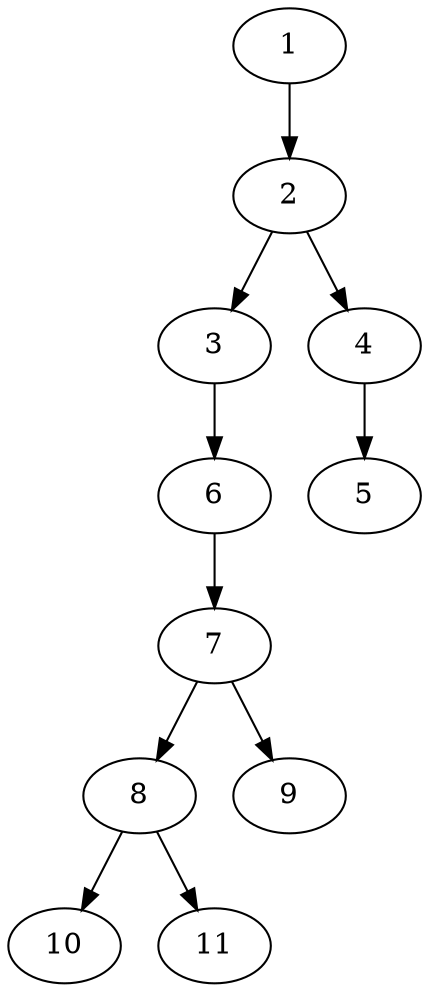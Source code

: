 // DAG (tier=1-easy, mode=compute, n=11, ccr=0.275, fat=0.365, density=0.314, regular=0.682, jump=0.046, mindata=262144, maxdata=2097152)
// DAG automatically generated by daggen at Sun Aug 24 16:33:32 2025
// /home/ermia/Project/Environments/daggen/bin/daggen --dot --ccr 0.275 --fat 0.365 --regular 0.682 --density 0.314 --jump 0.046 --mindata 262144 --maxdata 2097152 -n 11 
digraph G {
  1 [size="9209867833968689152", alpha="0.08", expect_size="4604933916984344576"]
  1 -> 2 [size ="35150020739072"]
  2 [size="296081178396945", alpha="0.01", expect_size="148040589198472"]
  2 -> 3 [size ="22042250313728"]
  2 -> 4 [size ="22042250313728"]
  3 [size="180470858730640", alpha="0.12", expect_size="90235429365320"]
  3 -> 6 [size ="12773803163648"]
  4 [size="8035380028332048384", alpha="0.02", expect_size="4017690014166024192"]
  4 -> 5 [size ="32094277337088"]
  5 [size="54592930418094152", alpha="0.01", expect_size="27296465209047076"]
  6 [size="2689051871242354688", alpha="0.16", expect_size="1344525935621177344"]
  6 -> 7 [size ="15469968883712"]
  7 [size="33412900144838952", alpha="0.08", expect_size="16706450072419476"]
  7 -> 8 [size ="26847916064768"]
  7 -> 9 [size ="26847916064768"]
  8 [size="25108278045024876", alpha="0.16", expect_size="12554139022512438"]
  8 -> 10 [size ="25019266629632"]
  8 -> 11 [size ="25019266629632"]
  9 [size="13996231529640682", alpha="0.06", expect_size="6998115764820341"]
  10 [size="20576992163732288", alpha="0.20", expect_size="10288496081866144"]
  11 [size="19756574683693056", alpha="0.19", expect_size="9878287341846528"]
}